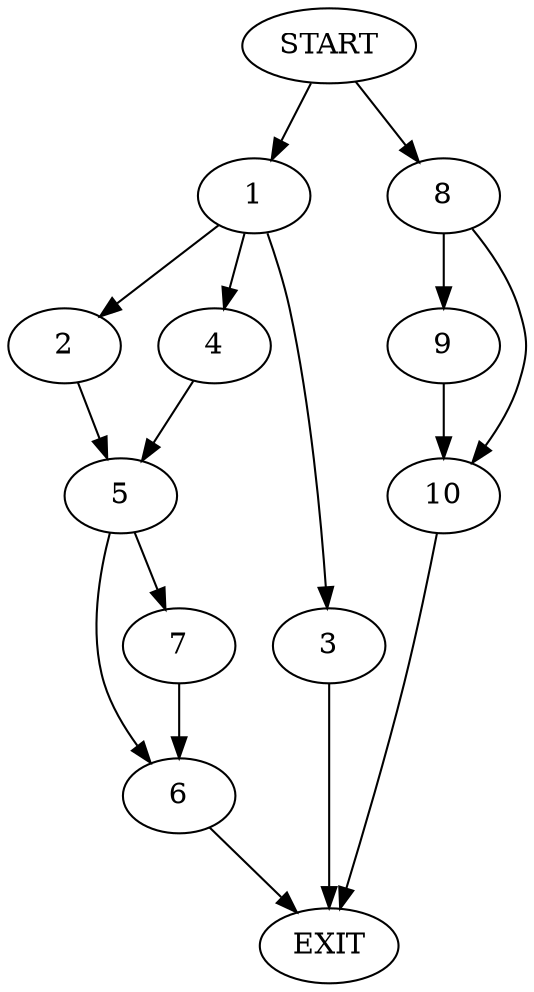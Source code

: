 digraph {
0 [label="START"]
11 [label="EXIT"]
0 -> 1
1 -> 2
1 -> 3
1 -> 4
3 -> 11
4 -> 5
2 -> 5
5 -> 6
5 -> 7
7 -> 6
6 -> 11
0 -> 8
8 -> 9
8 -> 10
9 -> 10
10 -> 11
}

